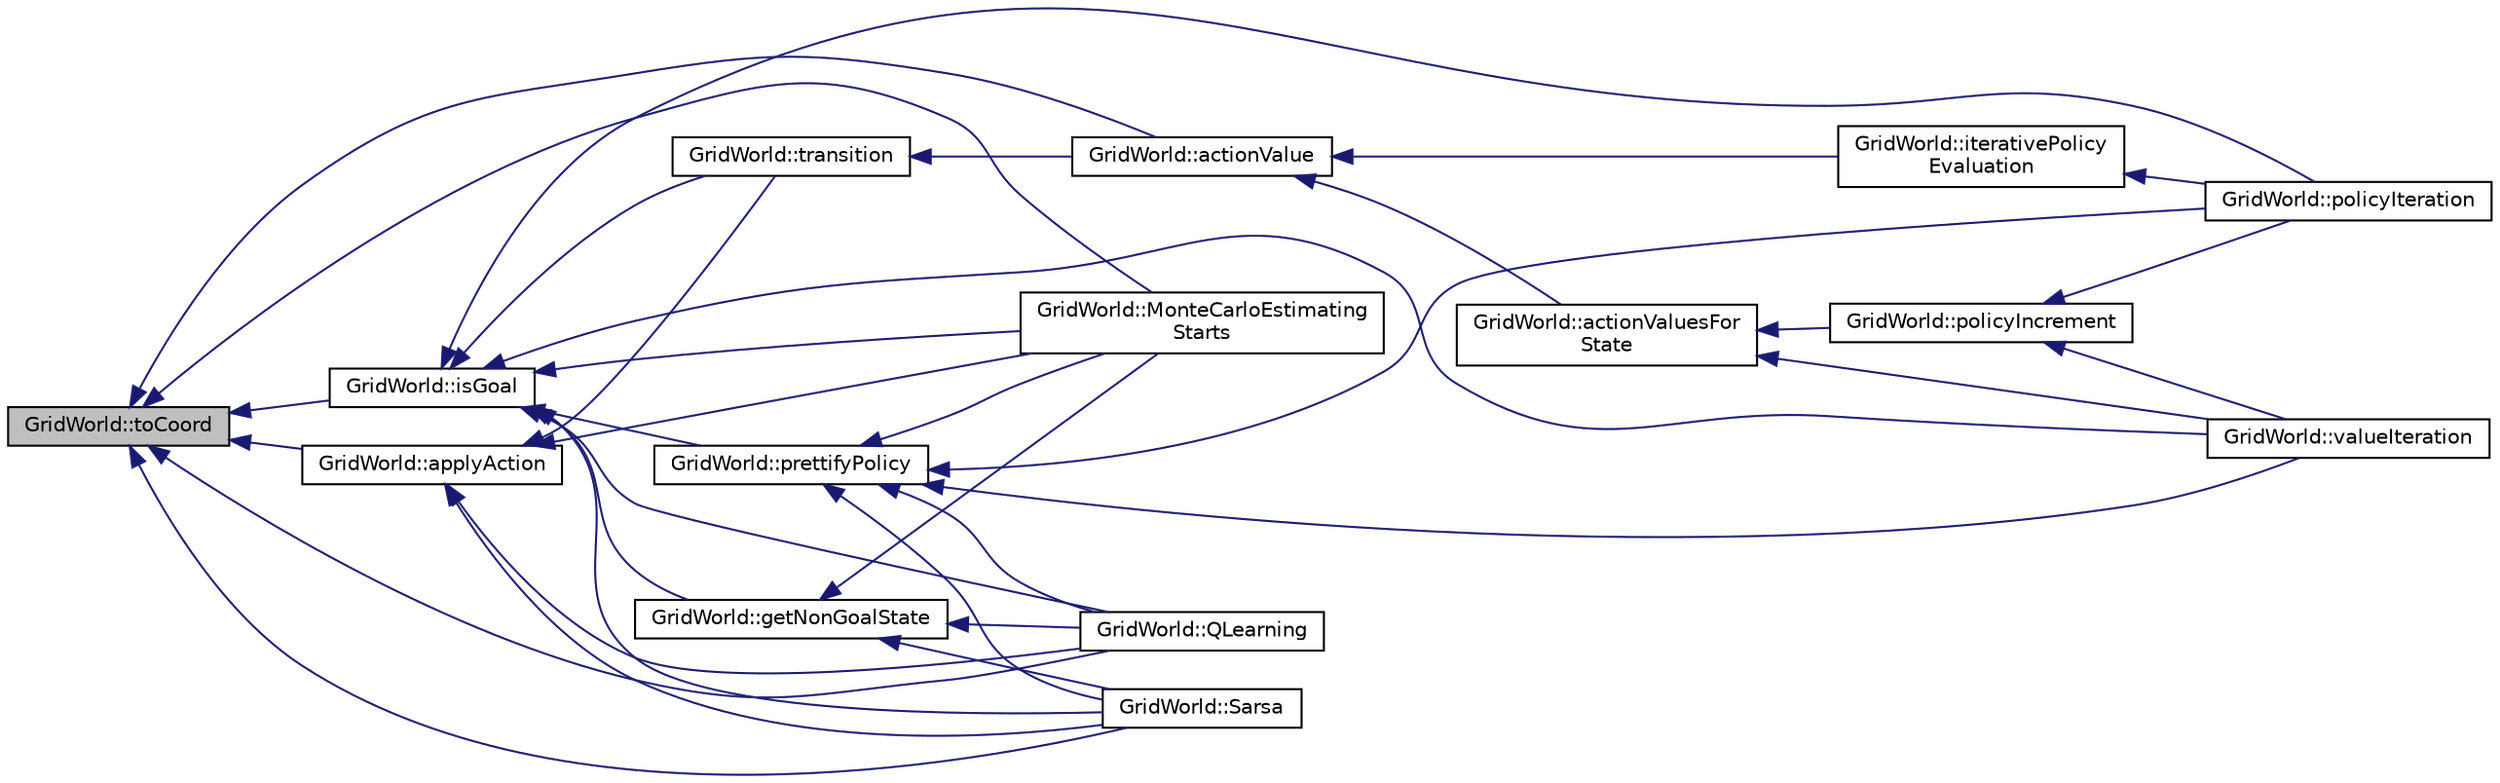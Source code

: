 digraph "GridWorld::toCoord"
{
  bgcolor="transparent";
  edge [fontname="Helvetica",fontsize="10",labelfontname="Helvetica",labelfontsize="10"];
  node [fontname="Helvetica",fontsize="10",shape=record];
  rankdir="LR";
  Node222 [label="GridWorld::toCoord",height=0.2,width=0.4,color="black", fillcolor="grey75", style="filled", fontcolor="black"];
  Node222 -> Node223 [dir="back",color="midnightblue",fontsize="10",style="solid",fontname="Helvetica"];
  Node223 [label="GridWorld::actionValue",height=0.2,width=0.4,color="black",URL="$classGridWorld.html#afb39acf3fcb5c3f62adea9668a035445",tooltip="Gets the q value of action a on state s "];
  Node223 -> Node224 [dir="back",color="midnightblue",fontsize="10",style="solid",fontname="Helvetica"];
  Node224 [label="GridWorld::actionValuesFor\lState",height=0.2,width=0.4,color="black",URL="$classGridWorld.html#ab2473dfcba808923e74ef5e41c815293",tooltip="Gets the q values of all actions for a given state. "];
  Node224 -> Node225 [dir="back",color="midnightblue",fontsize="10",style="solid",fontname="Helvetica"];
  Node225 [label="GridWorld::policyIncrement",height=0.2,width=0.4,color="black",URL="$classGridWorld.html#a5b720f7017beff840503f77c25da2586",tooltip="Creates a new policy for a given state giving preference to the actions with maximum value..."];
  Node225 -> Node226 [dir="back",color="midnightblue",fontsize="10",style="solid",fontname="Helvetica"];
  Node226 [label="GridWorld::policyIteration",height=0.2,width=0.4,color="black",URL="$classGridWorld.html#add6d00c0d2eec4d16706a19b0527bba5",tooltip="Policy iteration method. "];
  Node225 -> Node227 [dir="back",color="midnightblue",fontsize="10",style="solid",fontname="Helvetica"];
  Node227 [label="GridWorld::valueIteration",height=0.2,width=0.4,color="black",URL="$classGridWorld.html#a0d5cada9fc611efc747722223c97e8e5",tooltip="Value iteration method. "];
  Node224 -> Node227 [dir="back",color="midnightblue",fontsize="10",style="solid",fontname="Helvetica"];
  Node223 -> Node228 [dir="back",color="midnightblue",fontsize="10",style="solid",fontname="Helvetica"];
  Node228 [label="GridWorld::iterativePolicy\lEvaluation",height=0.2,width=0.4,color="black",URL="$classGridWorld.html#a5ee28286d5b619b0cf046b83f7d8ee7c",tooltip="Iterative policy evaluation implemented as decribed in Sutton and Barto, 2017. "];
  Node228 -> Node226 [dir="back",color="midnightblue",fontsize="10",style="solid",fontname="Helvetica"];
  Node222 -> Node229 [dir="back",color="midnightblue",fontsize="10",style="solid",fontname="Helvetica"];
  Node229 [label="GridWorld::isGoal",height=0.2,width=0.4,color="black",URL="$classGridWorld.html#a202b7bda8938f3c641c2812dcc9b5ac1",tooltip="Informs whether a state is a goal state in the grid world. "];
  Node229 -> Node230 [dir="back",color="midnightblue",fontsize="10",style="solid",fontname="Helvetica"];
  Node230 [label="GridWorld::prettifyPolicy",height=0.2,width=0.4,color="black",URL="$classGridWorld.html#a9dfe466eee829e7d1b8315b789078be9"];
  Node230 -> Node226 [dir="back",color="midnightblue",fontsize="10",style="solid",fontname="Helvetica"];
  Node230 -> Node227 [dir="back",color="midnightblue",fontsize="10",style="solid",fontname="Helvetica"];
  Node230 -> Node231 [dir="back",color="midnightblue",fontsize="10",style="solid",fontname="Helvetica"];
  Node231 [label="GridWorld::MonteCarloEstimating\lStarts",height=0.2,width=0.4,color="black",URL="$classGridWorld.html#a03586ebfa410ea0617103c70ce5b08cb",tooltip="Monte Carlo Estimating Starts algorithm for finding an optimal policy. "];
  Node230 -> Node232 [dir="back",color="midnightblue",fontsize="10",style="solid",fontname="Helvetica"];
  Node232 [label="GridWorld::Sarsa",height=0.2,width=0.4,color="black",URL="$classGridWorld.html#ad1c7b6d4e864ef8e8aca9163c2d8cd86",tooltip="Temporal difference method for finding the optimal policy using SARSA. "];
  Node230 -> Node233 [dir="back",color="midnightblue",fontsize="10",style="solid",fontname="Helvetica"];
  Node233 [label="GridWorld::QLearning",height=0.2,width=0.4,color="black",URL="$classGridWorld.html#abdbd7b78344fe0db7dbdd4f55d8ace70",tooltip="Temporal difference method for finding the optimal policy using Q-Learning. "];
  Node229 -> Node234 [dir="back",color="midnightblue",fontsize="10",style="solid",fontname="Helvetica"];
  Node234 [label="GridWorld::transition",height=0.2,width=0.4,color="black",URL="$classGridWorld.html#aaf8d964cddf2d838737d0707481ad792",tooltip="Returns the transition probability to nextState, given currentState and action "];
  Node234 -> Node223 [dir="back",color="midnightblue",fontsize="10",style="solid",fontname="Helvetica"];
  Node229 -> Node235 [dir="back",color="midnightblue",fontsize="10",style="solid",fontname="Helvetica"];
  Node235 [label="GridWorld::getNonGoalState",height=0.2,width=0.4,color="black",URL="$classGridWorld.html#a32bc48e56c9a7163d2fbf917df9d35c0",tooltip="Selects a random non-goal state. "];
  Node235 -> Node231 [dir="back",color="midnightblue",fontsize="10",style="solid",fontname="Helvetica"];
  Node235 -> Node232 [dir="back",color="midnightblue",fontsize="10",style="solid",fontname="Helvetica"];
  Node235 -> Node233 [dir="back",color="midnightblue",fontsize="10",style="solid",fontname="Helvetica"];
  Node229 -> Node226 [dir="back",color="midnightblue",fontsize="10",style="solid",fontname="Helvetica"];
  Node229 -> Node227 [dir="back",color="midnightblue",fontsize="10",style="solid",fontname="Helvetica"];
  Node229 -> Node231 [dir="back",color="midnightblue",fontsize="10",style="solid",fontname="Helvetica"];
  Node229 -> Node232 [dir="back",color="midnightblue",fontsize="10",style="solid",fontname="Helvetica"];
  Node229 -> Node233 [dir="back",color="midnightblue",fontsize="10",style="solid",fontname="Helvetica"];
  Node222 -> Node236 [dir="back",color="midnightblue",fontsize="10",style="solid",fontname="Helvetica"];
  Node236 [label="GridWorld::applyAction",height=0.2,width=0.4,color="black",URL="$classGridWorld.html#aee5066a1ae4ad067c4ac846c6ed15dea",tooltip="Returns the next state that results from applying an action to a state. "];
  Node236 -> Node234 [dir="back",color="midnightblue",fontsize="10",style="solid",fontname="Helvetica"];
  Node236 -> Node231 [dir="back",color="midnightblue",fontsize="10",style="solid",fontname="Helvetica"];
  Node236 -> Node232 [dir="back",color="midnightblue",fontsize="10",style="solid",fontname="Helvetica"];
  Node236 -> Node233 [dir="back",color="midnightblue",fontsize="10",style="solid",fontname="Helvetica"];
  Node222 -> Node231 [dir="back",color="midnightblue",fontsize="10",style="solid",fontname="Helvetica"];
  Node222 -> Node232 [dir="back",color="midnightblue",fontsize="10",style="solid",fontname="Helvetica"];
  Node222 -> Node233 [dir="back",color="midnightblue",fontsize="10",style="solid",fontname="Helvetica"];
}
